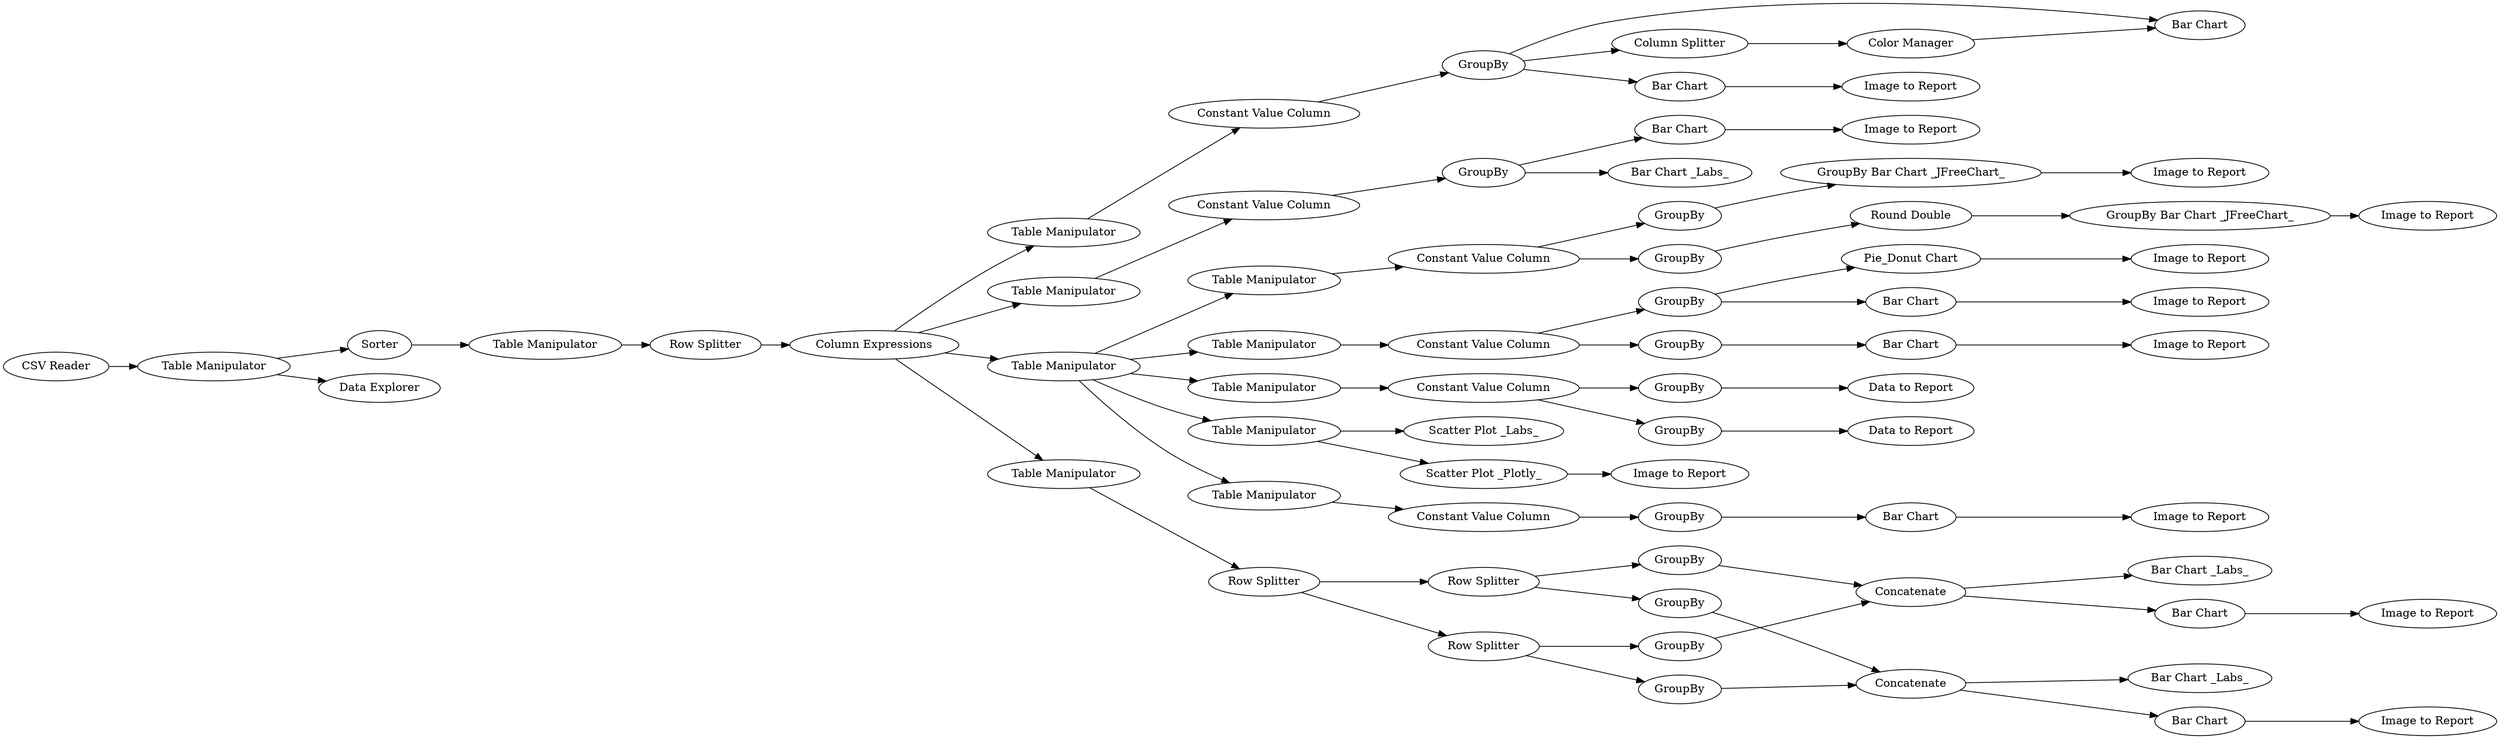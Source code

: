 digraph {
	42 -> 44
	10 -> 13
	44 -> 43
	85 -> 87
	6 -> 31
	51 -> 66
	27 -> 40
	73 -> 71
	5 -> 4
	8 -> 9
	71 -> 72
	54 -> 57
	71 -> 77
	29 -> 38
	54 -> 53
	52 -> 54
	2 -> 3
	40 -> 41
	53 -> 58
	77 -> 81
	27 -> 28
	6 -> 51
	4 -> 6
	61 -> 60
	6 -> 8
	51 -> 52
	51 -> 84
	68 -> 70
	87 -> 88
	47 -> 45
	43 -> 45
	32 -> 34
	29 -> 30
	55 -> 56
	31 -> 33
	1 -> 2
	58 -> 59
	32 -> 35
	10 -> 12
	57 -> 61
	12 -> 27
	86 -> 82
	66 -> 67
	63 -> 65
	63 -> 62
	70 -> 69
	9 -> 11
	3 -> 5
	2 -> 7
	85 -> 86
	72 -> 74
	6 -> 42
	43 -> 49
	51 -> 73
	79 -> 80
	15 -> 29
	81 -> 79
	43 -> 48
	84 -> 85
	49 -> 50
	11 -> 15
	13 -> 29
	48 -> 47
	38 -> 39
	11 -> 14
	74 -> 75
	33 -> 32
	14 -> 27
	35 -> 37
	67 -> 68
	53 -> 55
	65 -> 64
	9 -> 10
	51 -> 63
	27 [label=Concatenate]
	57 [label=GroupBy]
	55 [label="Bar Chart"]
	7 [label="Data Explorer"]
	79 [label="GroupBy Bar Chart _JFreeChart_"]
	9 [label="Row Splitter"]
	45 [label="Bar Chart"]
	52 [label="Table Manipulator"]
	58 [label="Pie_Donut Chart"]
	8 [label="Table Manipulator"]
	74 [label="GroupBy Bar Chart _JFreeChart_"]
	32 [label=GroupBy]
	3 [label=Sorter]
	80 [label="Image to Report"]
	64 [label="Image to Report"]
	49 [label="Bar Chart"]
	84 [label="Table Manipulator"]
	41 [label="Image to Report"]
	31 [label="Table Manipulator"]
	51 [label="Table Manipulator"]
	56 [label="Image to Report"]
	6 [label="Column Expressions"]
	15 [label=GroupBy]
	54 [label="Constant Value Column"]
	12 [label=GroupBy]
	10 [label="Row Splitter"]
	59 [label="Image to Report"]
	75 [label="Image to Report"]
	48 [label="Column Splitter"]
	85 [label="Constant Value Column"]
	86 [label=GroupBy]
	50 [label="Image to Report"]
	1 [label="CSV Reader"]
	42 [label="Table Manipulator"]
	53 [label=GroupBy]
	68 [label=GroupBy]
	28 [label="Bar Chart _Labs_"]
	67 [label="Constant Value Column"]
	87 [label=GroupBy]
	11 [label="Row Splitter"]
	4 [label="Row Splitter"]
	47 [label="Color Manager"]
	72 [label=GroupBy]
	63 [label="Table Manipulator"]
	61 [label="Bar Chart"]
	77 [label=GroupBy]
	14 [label=GroupBy]
	38 [label="Bar Chart"]
	73 [label="Table Manipulator"]
	60 [label="Image to Report"]
	5 [label="Table Manipulator"]
	81 [label="Round Double"]
	13 [label=GroupBy]
	35 [label="Bar Chart"]
	44 [label="Constant Value Column"]
	34 [label="Bar Chart _Labs_"]
	43 [label=GroupBy]
	29 [label=Concatenate]
	66 [label="Table Manipulator"]
	62 [label="Scatter Plot _Labs_"]
	65 [label="Scatter Plot _Plotly_"]
	70 [label="Bar Chart"]
	69 [label="Image to Report"]
	71 [label="Constant Value Column"]
	82 [label="Data to Report"]
	88 [label="Data to Report"]
	40 [label="Bar Chart"]
	39 [label="Image to Report"]
	33 [label="Constant Value Column"]
	30 [label="Bar Chart _Labs_"]
	2 [label="Table Manipulator"]
	37 [label="Image to Report"]
	rankdir=LR
}
